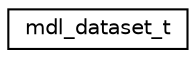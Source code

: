 digraph G
{
  edge [fontname="Helvetica",fontsize="10",labelfontname="Helvetica",labelfontsize="10"];
  node [fontname="Helvetica",fontsize="10",shape=record];
  rankdir="LR";
  Node1 [label="mdl_dataset_t",height=0.2,width=0.4,color="black", fillcolor="white", style="filled",URL="$structmdl__dataset__t.html"];
}
